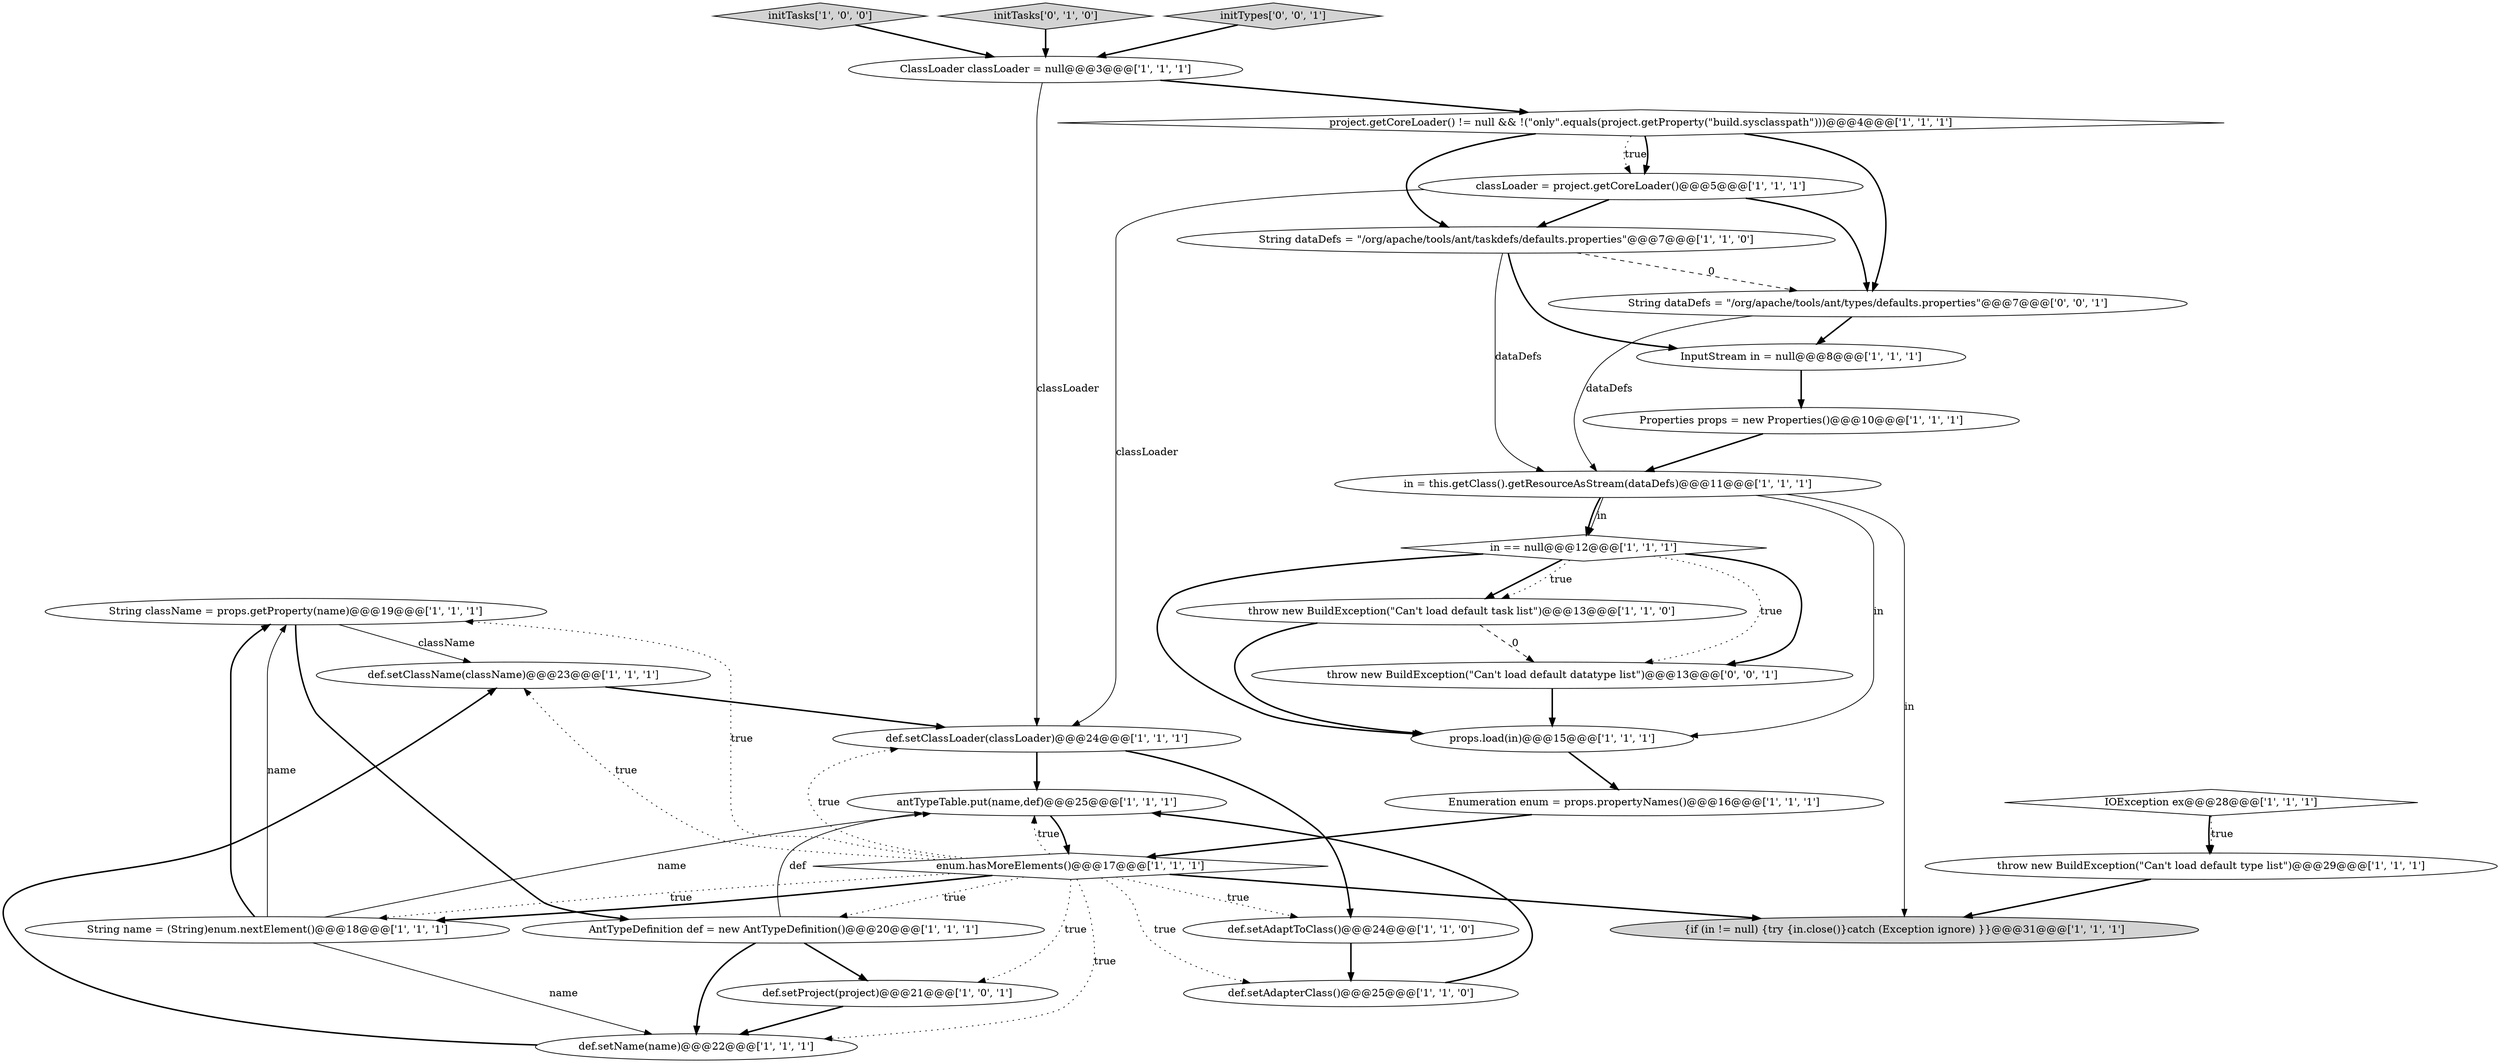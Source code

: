 digraph {
15 [style = filled, label = "String className = props.getProperty(name)@@@19@@@['1', '1', '1']", fillcolor = white, shape = ellipse image = "AAA0AAABBB1BBB"];
3 [style = filled, label = "InputStream in = null@@@8@@@['1', '1', '1']", fillcolor = white, shape = ellipse image = "AAA0AAABBB1BBB"];
1 [style = filled, label = "initTasks['1', '0', '0']", fillcolor = lightgray, shape = diamond image = "AAA0AAABBB1BBB"];
6 [style = filled, label = "throw new BuildException(\"Can't load default type list\")@@@29@@@['1', '1', '1']", fillcolor = white, shape = ellipse image = "AAA0AAABBB1BBB"];
12 [style = filled, label = "def.setClassName(className)@@@23@@@['1', '1', '1']", fillcolor = white, shape = ellipse image = "AAA0AAABBB1BBB"];
7 [style = filled, label = "String name = (String)enum.nextElement()@@@18@@@['1', '1', '1']", fillcolor = white, shape = ellipse image = "AAA0AAABBB1BBB"];
5 [style = filled, label = "Properties props = new Properties()@@@10@@@['1', '1', '1']", fillcolor = white, shape = ellipse image = "AAA0AAABBB1BBB"];
17 [style = filled, label = "enum.hasMoreElements()@@@17@@@['1', '1', '1']", fillcolor = white, shape = diamond image = "AAA0AAABBB1BBB"];
0 [style = filled, label = "throw new BuildException(\"Can't load default task list\")@@@13@@@['1', '1', '0']", fillcolor = white, shape = ellipse image = "AAA0AAABBB1BBB"];
4 [style = filled, label = "props.load(in)@@@15@@@['1', '1', '1']", fillcolor = white, shape = ellipse image = "AAA0AAABBB1BBB"];
8 [style = filled, label = "AntTypeDefinition def = new AntTypeDefinition()@@@20@@@['1', '1', '1']", fillcolor = white, shape = ellipse image = "AAA0AAABBB1BBB"];
14 [style = filled, label = "antTypeTable.put(name,def)@@@25@@@['1', '1', '1']", fillcolor = white, shape = ellipse image = "AAA0AAABBB1BBB"];
13 [style = filled, label = "String dataDefs = \"/org/apache/tools/ant/taskdefs/defaults.properties\"@@@7@@@['1', '1', '0']", fillcolor = white, shape = ellipse image = "AAA0AAABBB1BBB"];
26 [style = filled, label = "initTasks['0', '1', '0']", fillcolor = lightgray, shape = diamond image = "AAA0AAABBB2BBB"];
24 [style = filled, label = "in = this.getClass().getResourceAsStream(dataDefs)@@@11@@@['1', '1', '1']", fillcolor = white, shape = ellipse image = "AAA0AAABBB1BBB"];
28 [style = filled, label = "initTypes['0', '0', '1']", fillcolor = lightgray, shape = diamond image = "AAA0AAABBB3BBB"];
23 [style = filled, label = "def.setProject(project)@@@21@@@['1', '0', '1']", fillcolor = white, shape = ellipse image = "AAA0AAABBB1BBB"];
27 [style = filled, label = "String dataDefs = \"/org/apache/tools/ant/types/defaults.properties\"@@@7@@@['0', '0', '1']", fillcolor = white, shape = ellipse image = "AAA0AAABBB3BBB"];
22 [style = filled, label = "def.setName(name)@@@22@@@['1', '1', '1']", fillcolor = white, shape = ellipse image = "AAA0AAABBB1BBB"];
25 [style = filled, label = "{if (in != null) {try {in.close()}catch (Exception ignore) }}@@@31@@@['1', '1', '1']", fillcolor = lightgray, shape = ellipse image = "AAA0AAABBB1BBB"];
16 [style = filled, label = "in == null@@@12@@@['1', '1', '1']", fillcolor = white, shape = diamond image = "AAA0AAABBB1BBB"];
9 [style = filled, label = "def.setClassLoader(classLoader)@@@24@@@['1', '1', '1']", fillcolor = white, shape = ellipse image = "AAA0AAABBB1BBB"];
18 [style = filled, label = "IOException ex@@@28@@@['1', '1', '1']", fillcolor = white, shape = diamond image = "AAA0AAABBB1BBB"];
19 [style = filled, label = "ClassLoader classLoader = null@@@3@@@['1', '1', '1']", fillcolor = white, shape = ellipse image = "AAA0AAABBB1BBB"];
29 [style = filled, label = "throw new BuildException(\"Can't load default datatype list\")@@@13@@@['0', '0', '1']", fillcolor = white, shape = ellipse image = "AAA0AAABBB3BBB"];
11 [style = filled, label = "Enumeration enum = props.propertyNames()@@@16@@@['1', '1', '1']", fillcolor = white, shape = ellipse image = "AAA0AAABBB1BBB"];
10 [style = filled, label = "def.setAdapterClass()@@@25@@@['1', '1', '0']", fillcolor = white, shape = ellipse image = "AAA0AAABBB1BBB"];
21 [style = filled, label = "classLoader = project.getCoreLoader()@@@5@@@['1', '1', '1']", fillcolor = white, shape = ellipse image = "AAA0AAABBB1BBB"];
20 [style = filled, label = "def.setAdaptToClass()@@@24@@@['1', '1', '0']", fillcolor = white, shape = ellipse image = "AAA0AAABBB1BBB"];
2 [style = filled, label = "project.getCoreLoader() != null && !(\"only\".equals(project.getProperty(\"build.sysclasspath\")))@@@4@@@['1', '1', '1']", fillcolor = white, shape = diamond image = "AAA0AAABBB1BBB"];
17->20 [style = dotted, label="true"];
8->14 [style = solid, label="def"];
17->25 [style = bold, label=""];
16->0 [style = bold, label=""];
29->4 [style = bold, label=""];
8->23 [style = bold, label=""];
7->15 [style = solid, label="name"];
10->14 [style = bold, label=""];
21->27 [style = bold, label=""];
16->29 [style = bold, label=""];
27->3 [style = bold, label=""];
17->14 [style = dotted, label="true"];
19->9 [style = solid, label="classLoader"];
14->17 [style = bold, label=""];
9->20 [style = bold, label=""];
2->21 [style = dotted, label="true"];
19->2 [style = bold, label=""];
26->19 [style = bold, label=""];
12->9 [style = bold, label=""];
24->4 [style = solid, label="in"];
7->22 [style = solid, label="name"];
17->23 [style = dotted, label="true"];
8->22 [style = bold, label=""];
2->13 [style = bold, label=""];
20->10 [style = bold, label=""];
7->14 [style = solid, label="name"];
17->7 [style = bold, label=""];
15->12 [style = solid, label="className"];
18->6 [style = dotted, label="true"];
24->16 [style = bold, label=""];
17->8 [style = dotted, label="true"];
17->10 [style = dotted, label="true"];
3->5 [style = bold, label=""];
23->22 [style = bold, label=""];
17->15 [style = dotted, label="true"];
13->27 [style = dashed, label="0"];
13->24 [style = solid, label="dataDefs"];
13->3 [style = bold, label=""];
16->0 [style = dotted, label="true"];
17->12 [style = dotted, label="true"];
18->6 [style = bold, label=""];
0->4 [style = bold, label=""];
2->21 [style = bold, label=""];
27->24 [style = solid, label="dataDefs"];
22->12 [style = bold, label=""];
5->24 [style = bold, label=""];
17->9 [style = dotted, label="true"];
24->25 [style = solid, label="in"];
0->29 [style = dashed, label="0"];
28->19 [style = bold, label=""];
9->14 [style = bold, label=""];
21->9 [style = solid, label="classLoader"];
2->27 [style = bold, label=""];
11->17 [style = bold, label=""];
7->15 [style = bold, label=""];
17->22 [style = dotted, label="true"];
17->7 [style = dotted, label="true"];
16->4 [style = bold, label=""];
1->19 [style = bold, label=""];
4->11 [style = bold, label=""];
16->29 [style = dotted, label="true"];
15->8 [style = bold, label=""];
6->25 [style = bold, label=""];
21->13 [style = bold, label=""];
24->16 [style = solid, label="in"];
}
